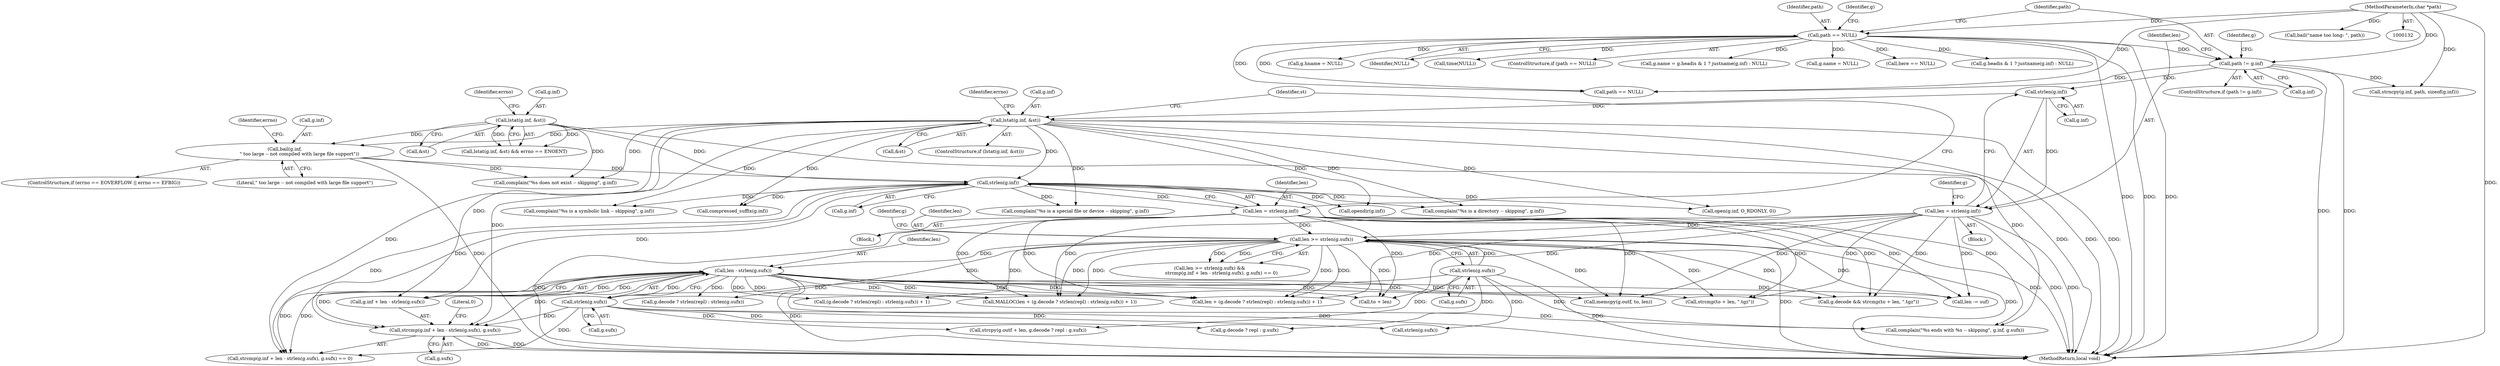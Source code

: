 digraph "0_pigz_fdad1406b3ec809f4954ff7cdf9e99eb18c2458f@API" {
"1000692" [label="(Call,strcmp(g.inf + len - strlen(g.sufx), g.sufx))"];
"1000302" [label="(Call,strlen(g.inf))"];
"1000279" [label="(Call,bail(g.inf,\n                    \" too large -- not compiled with large file support\"))"];
"1000262" [label="(Call,lstat(g.inf, &st))"];
"1000230" [label="(Call,lstat(g.inf, &st))"];
"1000225" [label="(Call,strlen(g.inf))"];
"1000194" [label="(Call,path != g.inf)"];
"1000146" [label="(Call,path == NULL)"];
"1000133" [label="(MethodParameterIn,char *path)"];
"1000697" [label="(Call,len - strlen(g.sufx))"];
"1000685" [label="(Call,len >= strlen(g.sufx))"];
"1000300" [label="(Call,len = strlen(g.inf))"];
"1000223" [label="(Call,len = strlen(g.inf))"];
"1000687" [label="(Call,strlen(g.sufx))"];
"1000699" [label="(Call,strlen(g.sufx))"];
"1000195" [label="(Identifier,path)"];
"1000285" [label="(Identifier,errno)"];
"1000271" [label="(ControlStructure,if (errno == EOVERFLOW || errno == EFBIG))"];
"1000708" [label="(Call,complain(\"%s ends with %s -- skipping\", g.inf, g.sufx))"];
"1000759" [label="(Call,open(g.inf, O_RDONLY, 0))"];
"1000240" [label="(Identifier,errno)"];
"1001092" [label="(Call,memcpy(g.outf, to, len))"];
"1000294" [label="(Call,complain(\"%s does not exist -- skipping\", g.inf))"];
"1000809" [label="(Call,g.hname = NULL)"];
"1000146" [label="(Call,path == NULL)"];
"1000148" [label="(Identifier,NULL)"];
"1000266" [label="(Call,&st)"];
"1000182" [label="(Call,time(NULL))"];
"1000232" [label="(Identifier,g)"];
"1000684" [label="(Call,len >= strlen(g.sufx) &&\n                strcmp(g.inf + len - strlen(g.sufx), g.sufx) == 0)"];
"1000402" [label="(Call,opendir(g.inf))"];
"1000311" [label="(Identifier,st)"];
"1000194" [label="(Call,path != g.inf)"];
"1000152" [label="(Identifier,g)"];
"1000376" [label="(Call,complain(\"%s is a directory -- skipping\", g.inf))"];
"1000226" [label="(Call,g.inf)"];
"1001068" [label="(Call,MALLOC(len + (g.decode ? strlen(repl) : strlen(g.sufx)) + 1))"];
"1000196" [label="(Call,g.inf)"];
"1000958" [label="(Call,path == NULL)"];
"1001057" [label="(Call,strcmp(to + len, \".tgz\"))"];
"1000301" [label="(Identifier,len)"];
"1000303" [label="(Call,g.inf)"];
"1000262" [label="(Call,lstat(g.inf, &st))"];
"1000356" [label="(Call,complain(\"%s is a symbolic link -- skipping\", g.inf))"];
"1000283" [label="(Literal,\" too large -- not compiled with large file support\")"];
"1000225" [label="(Call,strlen(g.inf))"];
"1000145" [label="(ControlStructure,if (path == NULL))"];
"1000691" [label="(Call,strcmp(g.inf + len - strlen(g.sufx), g.sufx) == 0)"];
"1000776" [label="(Call,g.name = g.headis & 1 ? justname(g.inf) : NULL)"];
"1000685" [label="(Call,len >= strlen(g.sufx))"];
"1000193" [label="(ControlStructure,if (path != g.inf))"];
"1000263" [label="(Call,g.inf)"];
"1000234" [label="(Call,&st)"];
"1001098" [label="(Call,strcpy(g.outf + len, g.decode ? repl : g.sufx))"];
"1000693" [label="(Call,g.inf + len - strlen(g.sufx))"];
"1000230" [label="(Call,lstat(g.inf, &st))"];
"1000302" [label="(Call,strlen(g.inf))"];
"1000280" [label="(Call,g.inf)"];
"1000699" [label="(Call,strlen(g.sufx))"];
"1000697" [label="(Call,len - strlen(g.sufx))"];
"1000698" [label="(Identifier,len)"];
"1000223" [label="(Call,len = strlen(g.inf))"];
"1000231" [label="(Call,g.inf)"];
"1000279" [label="(Call,bail(g.inf,\n                    \" too large -- not compiled with large file support\"))"];
"1000236" [label="(Block,)"];
"1000224" [label="(Identifier,len)"];
"1000160" [label="(Call,g.name = NULL)"];
"1000752" [label="(Call,len -= suf)"];
"1001072" [label="(Call,g.decode ? strlen(repl) : strlen(g.sufx))"];
"1000692" [label="(Call,strcmp(g.inf + len - strlen(g.sufx), g.sufx))"];
"1000200" [label="(Call,strncpy(g.inf, path, sizeof(g.inf)))"];
"1000687" [label="(Call,strlen(g.sufx))"];
"1000220" [label="(Call,bail(\"name too long: \", path))"];
"1001104" [label="(Call,g.decode ? repl : g.sufx)"];
"1001053" [label="(Call,g.decode && strcmp(to + len, \".tgz\"))"];
"1001416" [label="(MethodReturn,local void)"];
"1000300" [label="(Call,len = strlen(g.inf))"];
"1001058" [label="(Call,to + len)"];
"1001078" [label="(Call,strlen(g.sufx))"];
"1000202" [label="(Identifier,g)"];
"1000133" [label="(MethodParameterIn,char *path)"];
"1000703" [label="(Call,g.sufx)"];
"1000269" [label="(Identifier,errno)"];
"1000706" [label="(Literal,0)"];
"1000261" [label="(Call,lstat(g.inf, &st) && errno == ENOENT)"];
"1000229" [label="(ControlStructure,if (lstat(g.inf, &st)))"];
"1000686" [label="(Identifier,len)"];
"1000192" [label="(Block,)"];
"1001069" [label="(Call,len + (g.decode ? strlen(repl) : strlen(g.sufx)) + 1)"];
"1000147" [label="(Identifier,path)"];
"1000700" [label="(Call,g.sufx)"];
"1000737" [label="(Call,compressed_suffix(g.inf))"];
"1000407" [label="(Call,here == NULL)"];
"1000695" [label="(Identifier,g)"];
"1000331" [label="(Call,complain(\"%s is a special file or device -- skipping\", g.inf))"];
"1000780" [label="(Call,g.headis & 1 ? justname(g.inf) : NULL)"];
"1000688" [label="(Call,g.sufx)"];
"1001071" [label="(Call,(g.decode ? strlen(repl) : strlen(g.sufx)) + 1)"];
"1000692" -> "1000691"  [label="AST: "];
"1000692" -> "1000703"  [label="CFG: "];
"1000693" -> "1000692"  [label="AST: "];
"1000703" -> "1000692"  [label="AST: "];
"1000706" -> "1000692"  [label="CFG: "];
"1000692" -> "1001416"  [label="DDG: "];
"1000692" -> "1001416"  [label="DDG: "];
"1000302" -> "1000692"  [label="DDG: "];
"1000230" -> "1000692"  [label="DDG: "];
"1000697" -> "1000692"  [label="DDG: "];
"1000697" -> "1000692"  [label="DDG: "];
"1000699" -> "1000692"  [label="DDG: "];
"1000302" -> "1000300"  [label="AST: "];
"1000302" -> "1000303"  [label="CFG: "];
"1000303" -> "1000302"  [label="AST: "];
"1000300" -> "1000302"  [label="CFG: "];
"1000302" -> "1000300"  [label="DDG: "];
"1000279" -> "1000302"  [label="DDG: "];
"1000262" -> "1000302"  [label="DDG: "];
"1000230" -> "1000302"  [label="DDG: "];
"1000302" -> "1000331"  [label="DDG: "];
"1000302" -> "1000356"  [label="DDG: "];
"1000302" -> "1000376"  [label="DDG: "];
"1000302" -> "1000402"  [label="DDG: "];
"1000302" -> "1000691"  [label="DDG: "];
"1000302" -> "1000693"  [label="DDG: "];
"1000302" -> "1000708"  [label="DDG: "];
"1000302" -> "1000737"  [label="DDG: "];
"1000302" -> "1000759"  [label="DDG: "];
"1000279" -> "1000271"  [label="AST: "];
"1000279" -> "1000283"  [label="CFG: "];
"1000280" -> "1000279"  [label="AST: "];
"1000283" -> "1000279"  [label="AST: "];
"1000285" -> "1000279"  [label="CFG: "];
"1000279" -> "1001416"  [label="DDG: "];
"1000262" -> "1000279"  [label="DDG: "];
"1000230" -> "1000279"  [label="DDG: "];
"1000279" -> "1000294"  [label="DDG: "];
"1000262" -> "1000261"  [label="AST: "];
"1000262" -> "1000266"  [label="CFG: "];
"1000263" -> "1000262"  [label="AST: "];
"1000266" -> "1000262"  [label="AST: "];
"1000269" -> "1000262"  [label="CFG: "];
"1000261" -> "1000262"  [label="CFG: "];
"1000262" -> "1001416"  [label="DDG: "];
"1000262" -> "1000261"  [label="DDG: "];
"1000262" -> "1000261"  [label="DDG: "];
"1000262" -> "1000294"  [label="DDG: "];
"1000230" -> "1000229"  [label="AST: "];
"1000230" -> "1000234"  [label="CFG: "];
"1000231" -> "1000230"  [label="AST: "];
"1000234" -> "1000230"  [label="AST: "];
"1000240" -> "1000230"  [label="CFG: "];
"1000311" -> "1000230"  [label="CFG: "];
"1000230" -> "1001416"  [label="DDG: "];
"1000230" -> "1001416"  [label="DDG: "];
"1000225" -> "1000230"  [label="DDG: "];
"1000230" -> "1000294"  [label="DDG: "];
"1000230" -> "1000331"  [label="DDG: "];
"1000230" -> "1000356"  [label="DDG: "];
"1000230" -> "1000376"  [label="DDG: "];
"1000230" -> "1000402"  [label="DDG: "];
"1000230" -> "1000691"  [label="DDG: "];
"1000230" -> "1000693"  [label="DDG: "];
"1000230" -> "1000708"  [label="DDG: "];
"1000230" -> "1000737"  [label="DDG: "];
"1000230" -> "1000759"  [label="DDG: "];
"1000225" -> "1000223"  [label="AST: "];
"1000225" -> "1000226"  [label="CFG: "];
"1000226" -> "1000225"  [label="AST: "];
"1000223" -> "1000225"  [label="CFG: "];
"1000225" -> "1000223"  [label="DDG: "];
"1000194" -> "1000225"  [label="DDG: "];
"1000194" -> "1000193"  [label="AST: "];
"1000194" -> "1000196"  [label="CFG: "];
"1000195" -> "1000194"  [label="AST: "];
"1000196" -> "1000194"  [label="AST: "];
"1000202" -> "1000194"  [label="CFG: "];
"1000224" -> "1000194"  [label="CFG: "];
"1000194" -> "1001416"  [label="DDG: "];
"1000194" -> "1001416"  [label="DDG: "];
"1000146" -> "1000194"  [label="DDG: "];
"1000133" -> "1000194"  [label="DDG: "];
"1000194" -> "1000200"  [label="DDG: "];
"1000194" -> "1000958"  [label="DDG: "];
"1000146" -> "1000145"  [label="AST: "];
"1000146" -> "1000148"  [label="CFG: "];
"1000147" -> "1000146"  [label="AST: "];
"1000148" -> "1000146"  [label="AST: "];
"1000152" -> "1000146"  [label="CFG: "];
"1000195" -> "1000146"  [label="CFG: "];
"1000146" -> "1001416"  [label="DDG: "];
"1000146" -> "1001416"  [label="DDG: "];
"1000146" -> "1001416"  [label="DDG: "];
"1000133" -> "1000146"  [label="DDG: "];
"1000146" -> "1000160"  [label="DDG: "];
"1000146" -> "1000182"  [label="DDG: "];
"1000146" -> "1000407"  [label="DDG: "];
"1000146" -> "1000776"  [label="DDG: "];
"1000146" -> "1000780"  [label="DDG: "];
"1000146" -> "1000809"  [label="DDG: "];
"1000146" -> "1000958"  [label="DDG: "];
"1000146" -> "1000958"  [label="DDG: "];
"1000133" -> "1000132"  [label="AST: "];
"1000133" -> "1001416"  [label="DDG: "];
"1000133" -> "1000200"  [label="DDG: "];
"1000133" -> "1000220"  [label="DDG: "];
"1000133" -> "1000958"  [label="DDG: "];
"1000697" -> "1000693"  [label="AST: "];
"1000697" -> "1000699"  [label="CFG: "];
"1000698" -> "1000697"  [label="AST: "];
"1000699" -> "1000697"  [label="AST: "];
"1000693" -> "1000697"  [label="CFG: "];
"1000697" -> "1001416"  [label="DDG: "];
"1000697" -> "1001416"  [label="DDG: "];
"1000697" -> "1000691"  [label="DDG: "];
"1000697" -> "1000691"  [label="DDG: "];
"1000697" -> "1000693"  [label="DDG: "];
"1000697" -> "1000693"  [label="DDG: "];
"1000685" -> "1000697"  [label="DDG: "];
"1000699" -> "1000697"  [label="DDG: "];
"1000697" -> "1000752"  [label="DDG: "];
"1000697" -> "1001053"  [label="DDG: "];
"1000697" -> "1001057"  [label="DDG: "];
"1000697" -> "1001058"  [label="DDG: "];
"1000697" -> "1001068"  [label="DDG: "];
"1000697" -> "1001068"  [label="DDG: "];
"1000697" -> "1001069"  [label="DDG: "];
"1000697" -> "1001069"  [label="DDG: "];
"1000697" -> "1001071"  [label="DDG: "];
"1000697" -> "1001072"  [label="DDG: "];
"1000697" -> "1001092"  [label="DDG: "];
"1000685" -> "1000684"  [label="AST: "];
"1000685" -> "1000687"  [label="CFG: "];
"1000686" -> "1000685"  [label="AST: "];
"1000687" -> "1000685"  [label="AST: "];
"1000695" -> "1000685"  [label="CFG: "];
"1000684" -> "1000685"  [label="CFG: "];
"1000685" -> "1001416"  [label="DDG: "];
"1000685" -> "1001416"  [label="DDG: "];
"1000685" -> "1000684"  [label="DDG: "];
"1000685" -> "1000684"  [label="DDG: "];
"1000300" -> "1000685"  [label="DDG: "];
"1000223" -> "1000685"  [label="DDG: "];
"1000687" -> "1000685"  [label="DDG: "];
"1000685" -> "1000752"  [label="DDG: "];
"1000685" -> "1001053"  [label="DDG: "];
"1000685" -> "1001057"  [label="DDG: "];
"1000685" -> "1001058"  [label="DDG: "];
"1000685" -> "1001068"  [label="DDG: "];
"1000685" -> "1001068"  [label="DDG: "];
"1000685" -> "1001069"  [label="DDG: "];
"1000685" -> "1001069"  [label="DDG: "];
"1000685" -> "1001071"  [label="DDG: "];
"1000685" -> "1001072"  [label="DDG: "];
"1000685" -> "1001092"  [label="DDG: "];
"1000300" -> "1000236"  [label="AST: "];
"1000301" -> "1000300"  [label="AST: "];
"1000311" -> "1000300"  [label="CFG: "];
"1000300" -> "1001416"  [label="DDG: "];
"1000300" -> "1001416"  [label="DDG: "];
"1000300" -> "1000752"  [label="DDG: "];
"1000300" -> "1001053"  [label="DDG: "];
"1000300" -> "1001057"  [label="DDG: "];
"1000300" -> "1001058"  [label="DDG: "];
"1000300" -> "1001068"  [label="DDG: "];
"1000300" -> "1001069"  [label="DDG: "];
"1000300" -> "1001092"  [label="DDG: "];
"1000223" -> "1000192"  [label="AST: "];
"1000224" -> "1000223"  [label="AST: "];
"1000232" -> "1000223"  [label="CFG: "];
"1000223" -> "1001416"  [label="DDG: "];
"1000223" -> "1001416"  [label="DDG: "];
"1000223" -> "1000752"  [label="DDG: "];
"1000223" -> "1001053"  [label="DDG: "];
"1000223" -> "1001057"  [label="DDG: "];
"1000223" -> "1001058"  [label="DDG: "];
"1000223" -> "1001068"  [label="DDG: "];
"1000223" -> "1001069"  [label="DDG: "];
"1000223" -> "1001092"  [label="DDG: "];
"1000687" -> "1000688"  [label="CFG: "];
"1000688" -> "1000687"  [label="AST: "];
"1000687" -> "1001416"  [label="DDG: "];
"1000687" -> "1000699"  [label="DDG: "];
"1000687" -> "1000708"  [label="DDG: "];
"1000687" -> "1001078"  [label="DDG: "];
"1000687" -> "1001098"  [label="DDG: "];
"1000687" -> "1001104"  [label="DDG: "];
"1000699" -> "1000700"  [label="CFG: "];
"1000700" -> "1000699"  [label="AST: "];
"1000699" -> "1000691"  [label="DDG: "];
"1000699" -> "1000708"  [label="DDG: "];
"1000699" -> "1001078"  [label="DDG: "];
"1000699" -> "1001098"  [label="DDG: "];
"1000699" -> "1001104"  [label="DDG: "];
}
